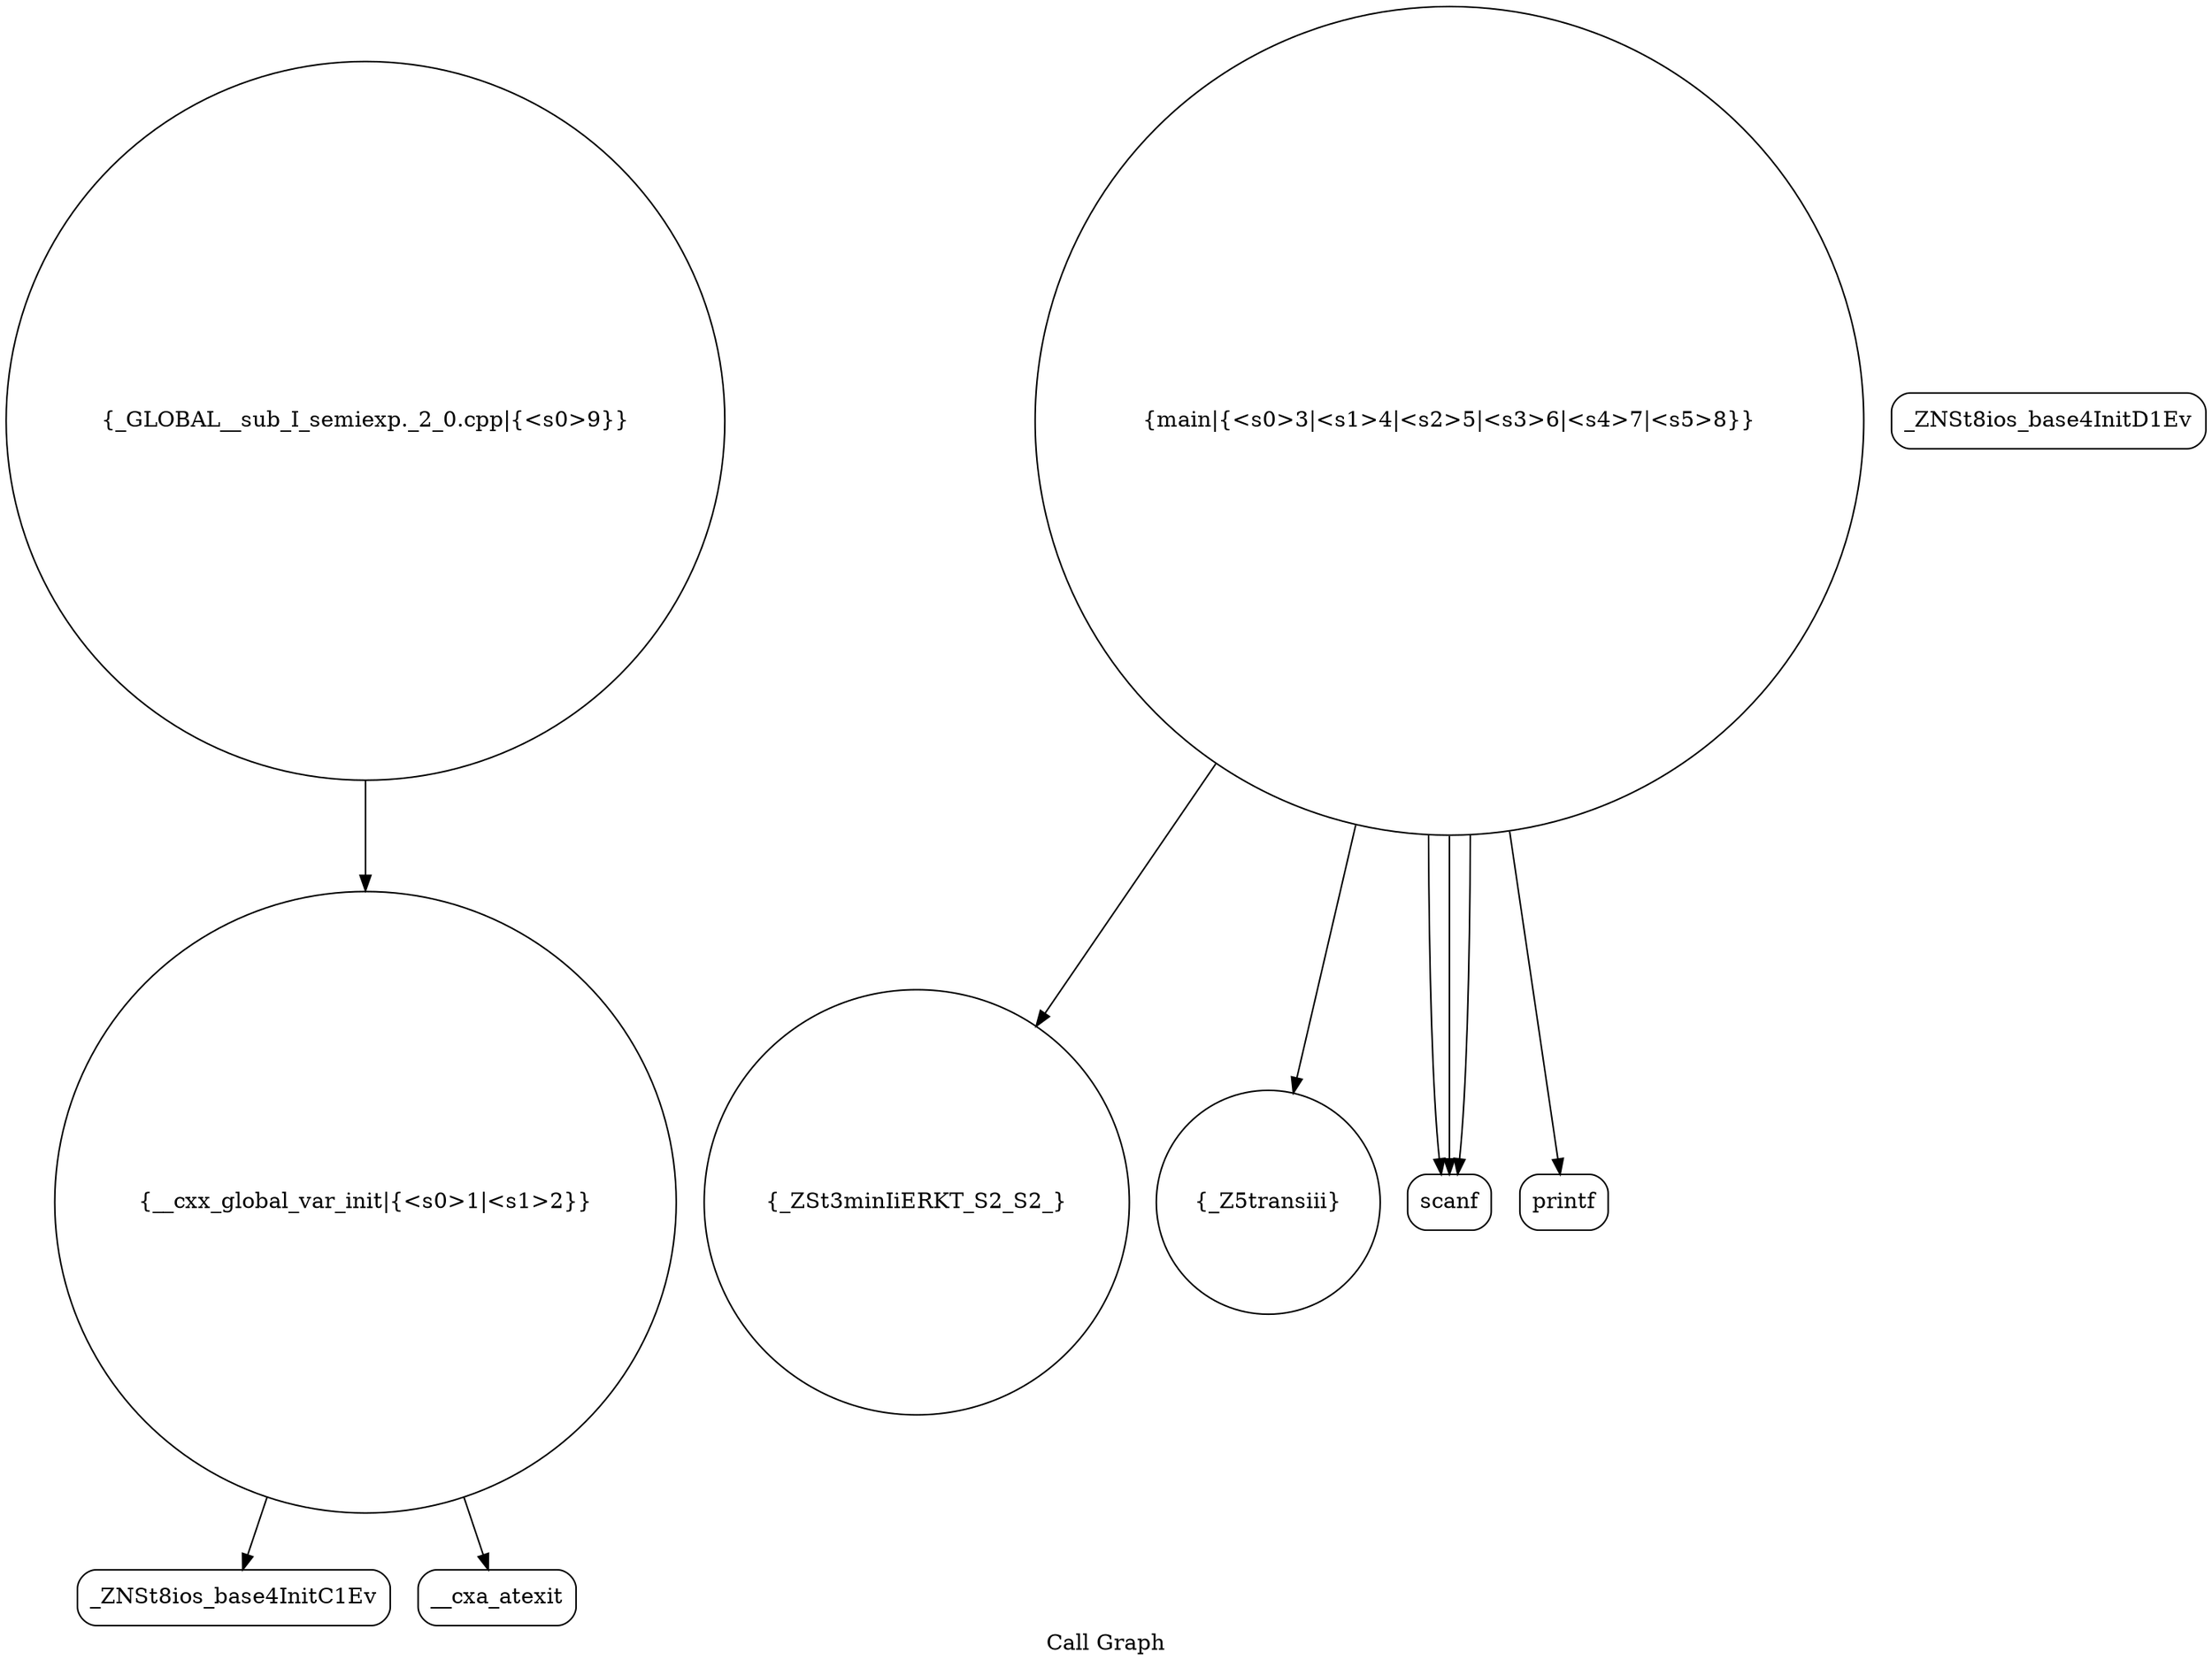 digraph "Call Graph" {
	label="Call Graph";

	Node0x5557ef604040 [shape=record,shape=circle,label="{__cxx_global_var_init|{<s0>1|<s1>2}}"];
	Node0x5557ef604040:s0 -> Node0x5557ef6044d0[color=black];
	Node0x5557ef604040:s1 -> Node0x5557ef6045d0[color=black];
	Node0x5557ef6047d0 [shape=record,shape=circle,label="{_ZSt3minIiERKT_S2_S2_}"];
	Node0x5557ef604550 [shape=record,shape=Mrecord,label="{_ZNSt8ios_base4InitD1Ev}"];
	Node0x5557ef6048d0 [shape=record,shape=circle,label="{_GLOBAL__sub_I_semiexp._2_0.cpp|{<s0>9}}"];
	Node0x5557ef6048d0:s0 -> Node0x5557ef604040[color=black];
	Node0x5557ef604650 [shape=record,shape=circle,label="{_Z5transiii}"];
	Node0x5557ef604750 [shape=record,shape=Mrecord,label="{scanf}"];
	Node0x5557ef6044d0 [shape=record,shape=Mrecord,label="{_ZNSt8ios_base4InitC1Ev}"];
	Node0x5557ef604850 [shape=record,shape=Mrecord,label="{printf}"];
	Node0x5557ef6045d0 [shape=record,shape=Mrecord,label="{__cxa_atexit}"];
	Node0x5557ef6046d0 [shape=record,shape=circle,label="{main|{<s0>3|<s1>4|<s2>5|<s3>6|<s4>7|<s5>8}}"];
	Node0x5557ef6046d0:s0 -> Node0x5557ef604750[color=black];
	Node0x5557ef6046d0:s1 -> Node0x5557ef604750[color=black];
	Node0x5557ef6046d0:s2 -> Node0x5557ef604750[color=black];
	Node0x5557ef6046d0:s3 -> Node0x5557ef604650[color=black];
	Node0x5557ef6046d0:s4 -> Node0x5557ef6047d0[color=black];
	Node0x5557ef6046d0:s5 -> Node0x5557ef604850[color=black];
}
